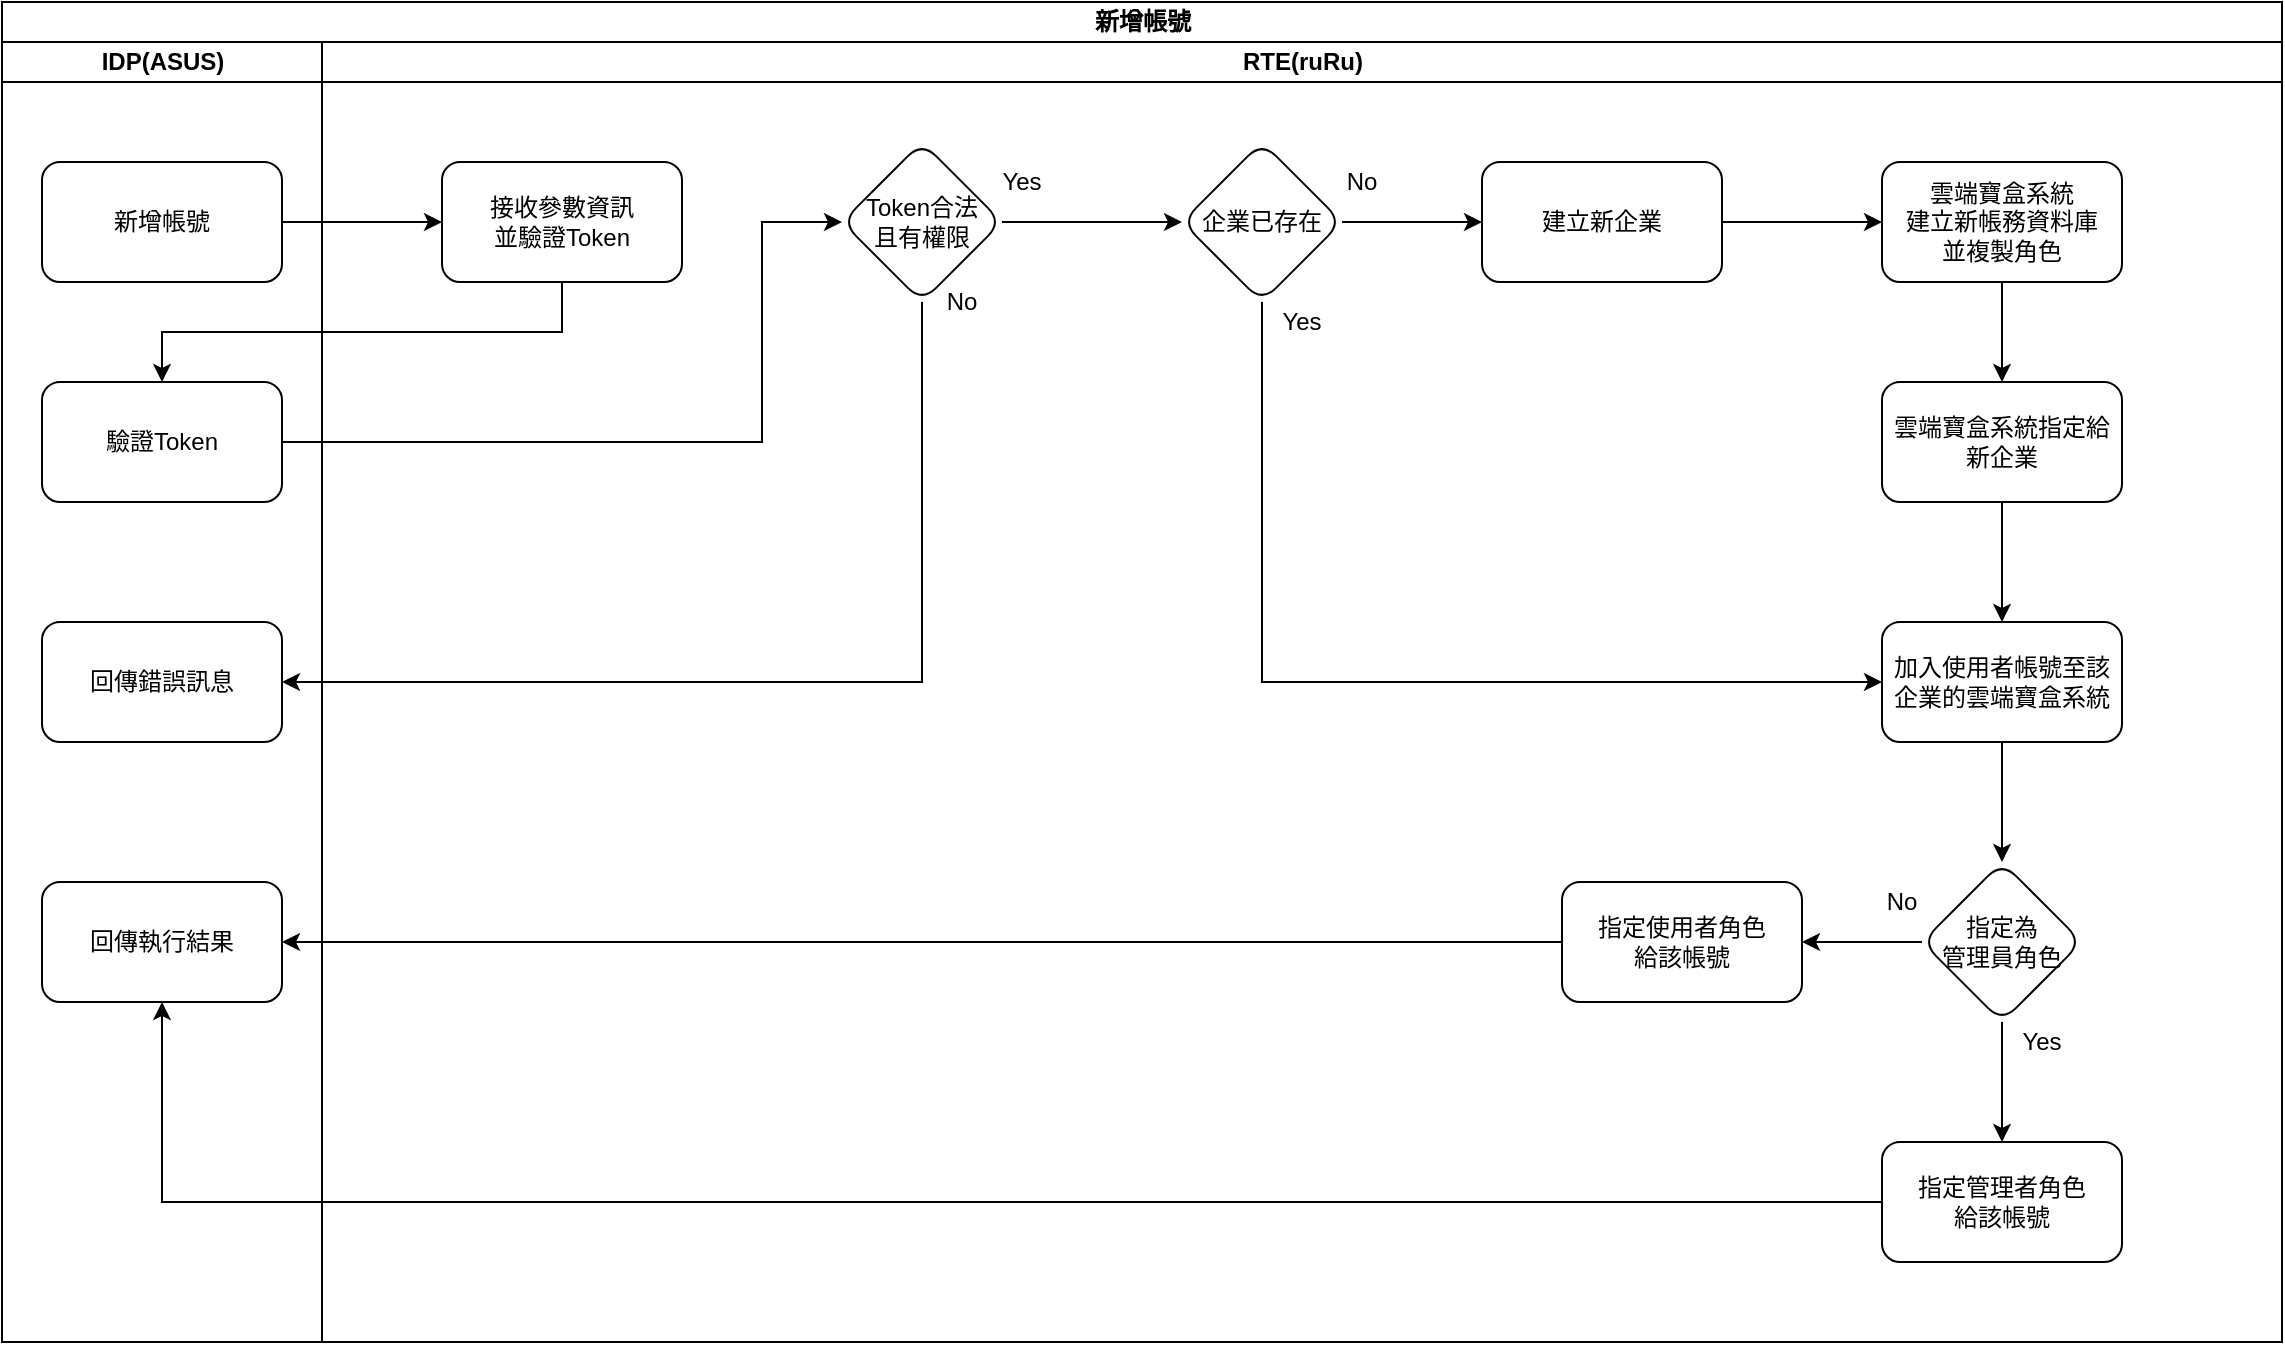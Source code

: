 <mxfile version="13.6.2" type="device" pages="8"><diagram id="WpaFj1My4_szvWWivCRx" name="新增帳號"><mxGraphModel dx="1422" dy="822" grid="1" gridSize="10" guides="1" tooltips="1" connect="1" arrows="1" fold="1" page="1" pageScale="1" pageWidth="827" pageHeight="1169" math="0" shadow="0"><root><mxCell id="0"/><mxCell id="1" parent="0"/><mxCell id="MQUkPMHGevGVeuaKHh7P-2" value="新增帳號" style="swimlane;html=1;childLayout=stackLayout;resizeParent=1;resizeParentMax=0;startSize=20;" parent="1" vertex="1"><mxGeometry x="120" y="70" width="1140" height="670" as="geometry"/></mxCell><mxCell id="MQUkPMHGevGVeuaKHh7P-3" value="IDP(ASUS)" style="swimlane;html=1;startSize=20;" parent="MQUkPMHGevGVeuaKHh7P-2" vertex="1"><mxGeometry y="20" width="160" height="650" as="geometry"/></mxCell><mxCell id="MQUkPMHGevGVeuaKHh7P-6" value="新增帳號" style="rounded=1;whiteSpace=wrap;html=1;" parent="MQUkPMHGevGVeuaKHh7P-3" vertex="1"><mxGeometry x="20" y="60" width="120" height="60" as="geometry"/></mxCell><mxCell id="MQUkPMHGevGVeuaKHh7P-47" value="回傳執行結果" style="rounded=1;whiteSpace=wrap;html=1;" parent="MQUkPMHGevGVeuaKHh7P-3" vertex="1"><mxGeometry x="20" y="420" width="120" height="60" as="geometry"/></mxCell><mxCell id="lcHVsv7PBhExWQzOnwsc-15" value="回傳錯誤訊息" style="whiteSpace=wrap;html=1;rounded=1;" parent="MQUkPMHGevGVeuaKHh7P-3" vertex="1"><mxGeometry x="20" y="290" width="120" height="60" as="geometry"/></mxCell><mxCell id="eP2tkzgiUY0PN2CZXKhc-1" value="驗證Token" style="whiteSpace=wrap;html=1;rounded=1;" parent="MQUkPMHGevGVeuaKHh7P-3" vertex="1"><mxGeometry x="20" y="170" width="120" height="60" as="geometry"/></mxCell><mxCell id="MQUkPMHGevGVeuaKHh7P-48" style="edgeStyle=orthogonalEdgeStyle;rounded=0;orthogonalLoop=1;jettySize=auto;html=1;" parent="MQUkPMHGevGVeuaKHh7P-2" source="MQUkPMHGevGVeuaKHh7P-44" target="MQUkPMHGevGVeuaKHh7P-47" edge="1"><mxGeometry relative="1" as="geometry"/></mxCell><mxCell id="MQUkPMHGevGVeuaKHh7P-4" value="RTE(ruRu)" style="swimlane;html=1;startSize=20;" parent="MQUkPMHGevGVeuaKHh7P-2" vertex="1"><mxGeometry x="160" y="20" width="980" height="650" as="geometry"/></mxCell><mxCell id="MQUkPMHGevGVeuaKHh7P-10" value="接收參數資訊&lt;br&gt;並驗證Token" style="whiteSpace=wrap;html=1;rounded=1;" parent="MQUkPMHGevGVeuaKHh7P-4" vertex="1"><mxGeometry x="60" y="60" width="120" height="60" as="geometry"/></mxCell><mxCell id="MQUkPMHGevGVeuaKHh7P-36" style="edgeStyle=orthogonalEdgeStyle;rounded=0;orthogonalLoop=1;jettySize=auto;html=1;entryX=0;entryY=0.5;entryDx=0;entryDy=0;exitX=0.5;exitY=1;exitDx=0;exitDy=0;" parent="MQUkPMHGevGVeuaKHh7P-4" source="MQUkPMHGevGVeuaKHh7P-12" target="MQUkPMHGevGVeuaKHh7P-34" edge="1"><mxGeometry relative="1" as="geometry"/></mxCell><mxCell id="lcHVsv7PBhExWQzOnwsc-11" value="Token合法&lt;br&gt;且有權限" style="rhombus;whiteSpace=wrap;html=1;rounded=1;" parent="MQUkPMHGevGVeuaKHh7P-4" vertex="1"><mxGeometry x="260" y="50" width="80" height="80" as="geometry"/></mxCell><mxCell id="lcHVsv7PBhExWQzOnwsc-17" value="No" style="text;html=1;strokeColor=none;fillColor=none;align=center;verticalAlign=middle;whiteSpace=wrap;rounded=0;" parent="MQUkPMHGevGVeuaKHh7P-4" vertex="1"><mxGeometry x="300" y="120" width="40" height="20" as="geometry"/></mxCell><mxCell id="lcHVsv7PBhExWQzOnwsc-14" value="Yes" style="text;html=1;strokeColor=none;fillColor=none;align=center;verticalAlign=middle;whiteSpace=wrap;rounded=0;" parent="MQUkPMHGevGVeuaKHh7P-4" vertex="1"><mxGeometry x="330" y="60" width="40" height="20" as="geometry"/></mxCell><mxCell id="MQUkPMHGevGVeuaKHh7P-12" value="企業已存在" style="rhombus;whiteSpace=wrap;html=1;rounded=1;" parent="MQUkPMHGevGVeuaKHh7P-4" vertex="1"><mxGeometry x="430" y="50" width="80" height="80" as="geometry"/></mxCell><mxCell id="MQUkPMHGevGVeuaKHh7P-15" value="" style="edgeStyle=orthogonalEdgeStyle;rounded=0;orthogonalLoop=1;jettySize=auto;html=1;" parent="MQUkPMHGevGVeuaKHh7P-4" source="MQUkPMHGevGVeuaKHh7P-12" target="MQUkPMHGevGVeuaKHh7P-14" edge="1"><mxGeometry relative="1" as="geometry"/></mxCell><mxCell id="MQUkPMHGevGVeuaKHh7P-46" value="Yes" style="text;html=1;strokeColor=none;fillColor=none;align=center;verticalAlign=middle;whiteSpace=wrap;rounded=0;" parent="MQUkPMHGevGVeuaKHh7P-4" vertex="1"><mxGeometry x="470" y="130" width="40" height="20" as="geometry"/></mxCell><mxCell id="MQUkPMHGevGVeuaKHh7P-40" value="No" style="text;html=1;strokeColor=none;fillColor=none;align=center;verticalAlign=middle;whiteSpace=wrap;rounded=0;" parent="MQUkPMHGevGVeuaKHh7P-4" vertex="1"><mxGeometry x="500" y="60" width="40" height="20" as="geometry"/></mxCell><mxCell id="MQUkPMHGevGVeuaKHh7P-17" value="" style="edgeStyle=orthogonalEdgeStyle;rounded=0;orthogonalLoop=1;jettySize=auto;html=1;" parent="MQUkPMHGevGVeuaKHh7P-4" source="MQUkPMHGevGVeuaKHh7P-14" target="MQUkPMHGevGVeuaKHh7P-18" edge="1"><mxGeometry relative="1" as="geometry"><mxPoint x="780" y="90" as="targetPoint"/></mxGeometry></mxCell><mxCell id="MQUkPMHGevGVeuaKHh7P-29" value="" style="edgeStyle=orthogonalEdgeStyle;rounded=0;orthogonalLoop=1;jettySize=auto;html=1;" parent="MQUkPMHGevGVeuaKHh7P-4" source="MQUkPMHGevGVeuaKHh7P-18" target="MQUkPMHGevGVeuaKHh7P-28" edge="1"><mxGeometry relative="1" as="geometry"/></mxCell><mxCell id="MQUkPMHGevGVeuaKHh7P-35" value="" style="edgeStyle=orthogonalEdgeStyle;rounded=0;orthogonalLoop=1;jettySize=auto;html=1;" parent="MQUkPMHGevGVeuaKHh7P-4" source="MQUkPMHGevGVeuaKHh7P-28" target="MQUkPMHGevGVeuaKHh7P-34" edge="1"><mxGeometry relative="1" as="geometry"/></mxCell><mxCell id="MQUkPMHGevGVeuaKHh7P-37" style="edgeStyle=orthogonalEdgeStyle;rounded=0;orthogonalLoop=1;jettySize=auto;html=1;" parent="MQUkPMHGevGVeuaKHh7P-4" source="MQUkPMHGevGVeuaKHh7P-34" target="MQUkPMHGevGVeuaKHh7P-20" edge="1"><mxGeometry relative="1" as="geometry"/></mxCell><mxCell id="MQUkPMHGevGVeuaKHh7P-45" value="" style="edgeStyle=orthogonalEdgeStyle;rounded=0;orthogonalLoop=1;jettySize=auto;html=1;" parent="MQUkPMHGevGVeuaKHh7P-4" source="MQUkPMHGevGVeuaKHh7P-20" target="MQUkPMHGevGVeuaKHh7P-44" edge="1"><mxGeometry relative="1" as="geometry"/></mxCell><mxCell id="MQUkPMHGevGVeuaKHh7P-39" value="" style="edgeStyle=orthogonalEdgeStyle;rounded=0;orthogonalLoop=1;jettySize=auto;html=1;" parent="MQUkPMHGevGVeuaKHh7P-4" source="MQUkPMHGevGVeuaKHh7P-20" target="MQUkPMHGevGVeuaKHh7P-38" edge="1"><mxGeometry relative="1" as="geometry"/></mxCell><mxCell id="MQUkPMHGevGVeuaKHh7P-41" value="Yes" style="text;html=1;strokeColor=none;fillColor=none;align=center;verticalAlign=middle;whiteSpace=wrap;rounded=0;" parent="MQUkPMHGevGVeuaKHh7P-4" vertex="1"><mxGeometry x="840" y="490" width="40" height="20" as="geometry"/></mxCell><mxCell id="MQUkPMHGevGVeuaKHh7P-44" value="&lt;span&gt;指定管理者角色&lt;/span&gt;&lt;br&gt;&lt;span&gt;給該帳號&lt;/span&gt;" style="whiteSpace=wrap;html=1;rounded=1;" parent="MQUkPMHGevGVeuaKHh7P-4" vertex="1"><mxGeometry x="780" y="550" width="120" height="60" as="geometry"/></mxCell><mxCell id="MQUkPMHGevGVeuaKHh7P-34" value="加入使用者帳號至該企業的雲端寶盒系統" style="whiteSpace=wrap;html=1;rounded=1;" parent="MQUkPMHGevGVeuaKHh7P-4" vertex="1"><mxGeometry x="780" y="290" width="120" height="60" as="geometry"/></mxCell><mxCell id="MQUkPMHGevGVeuaKHh7P-28" value="雲端寶盒系統指定給新企業" style="whiteSpace=wrap;html=1;rounded=1;" parent="MQUkPMHGevGVeuaKHh7P-4" vertex="1"><mxGeometry x="780" y="170" width="120" height="60" as="geometry"/></mxCell><mxCell id="MQUkPMHGevGVeuaKHh7P-18" value="雲端寶盒系統&lt;br&gt;建立新帳務資料庫&lt;br&gt;並複製角色" style="whiteSpace=wrap;html=1;rounded=1;" parent="MQUkPMHGevGVeuaKHh7P-4" vertex="1"><mxGeometry x="780" y="60" width="120" height="60" as="geometry"/></mxCell><mxCell id="MQUkPMHGevGVeuaKHh7P-20" value="指定為&lt;br&gt;管理員角色" style="rhombus;whiteSpace=wrap;html=1;rounded=1;" parent="MQUkPMHGevGVeuaKHh7P-4" vertex="1"><mxGeometry x="800" y="410" width="80" height="80" as="geometry"/></mxCell><mxCell id="MQUkPMHGevGVeuaKHh7P-43" value="No" style="text;html=1;strokeColor=none;fillColor=none;align=center;verticalAlign=middle;whiteSpace=wrap;rounded=0;" parent="MQUkPMHGevGVeuaKHh7P-4" vertex="1"><mxGeometry x="770" y="420" width="40" height="20" as="geometry"/></mxCell><mxCell id="MQUkPMHGevGVeuaKHh7P-38" value="指定使用者角色&lt;br&gt;給該帳號" style="whiteSpace=wrap;html=1;rounded=1;" parent="MQUkPMHGevGVeuaKHh7P-4" vertex="1"><mxGeometry x="620" y="420" width="120" height="60" as="geometry"/></mxCell><mxCell id="MQUkPMHGevGVeuaKHh7P-14" value="建立新企業" style="whiteSpace=wrap;html=1;rounded=1;" parent="MQUkPMHGevGVeuaKHh7P-4" vertex="1"><mxGeometry x="580" y="60" width="120" height="60" as="geometry"/></mxCell><mxCell id="lcHVsv7PBhExWQzOnwsc-13" style="edgeStyle=orthogonalEdgeStyle;rounded=0;orthogonalLoop=1;jettySize=auto;html=1;" parent="MQUkPMHGevGVeuaKHh7P-4" source="lcHVsv7PBhExWQzOnwsc-11" target="MQUkPMHGevGVeuaKHh7P-12" edge="1"><mxGeometry relative="1" as="geometry"/></mxCell><mxCell id="MQUkPMHGevGVeuaKHh7P-49" style="edgeStyle=orthogonalEdgeStyle;rounded=0;orthogonalLoop=1;jettySize=auto;html=1;" parent="MQUkPMHGevGVeuaKHh7P-2" source="MQUkPMHGevGVeuaKHh7P-38" target="MQUkPMHGevGVeuaKHh7P-47" edge="1"><mxGeometry relative="1" as="geometry"/></mxCell><mxCell id="lcHVsv7PBhExWQzOnwsc-4" style="edgeStyle=orthogonalEdgeStyle;rounded=0;orthogonalLoop=1;jettySize=auto;html=1;" parent="MQUkPMHGevGVeuaKHh7P-2" source="MQUkPMHGevGVeuaKHh7P-6" target="MQUkPMHGevGVeuaKHh7P-10" edge="1"><mxGeometry relative="1" as="geometry"/></mxCell><mxCell id="lcHVsv7PBhExWQzOnwsc-16" value="" style="edgeStyle=orthogonalEdgeStyle;rounded=0;orthogonalLoop=1;jettySize=auto;html=1;exitX=0.5;exitY=1;exitDx=0;exitDy=0;entryX=1;entryY=0.5;entryDx=0;entryDy=0;" parent="MQUkPMHGevGVeuaKHh7P-2" source="lcHVsv7PBhExWQzOnwsc-11" target="lcHVsv7PBhExWQzOnwsc-15" edge="1"><mxGeometry relative="1" as="geometry"/></mxCell><mxCell id="eP2tkzgiUY0PN2CZXKhc-2" style="edgeStyle=orthogonalEdgeStyle;rounded=0;orthogonalLoop=1;jettySize=auto;html=1;entryX=0.5;entryY=0;entryDx=0;entryDy=0;exitX=0.5;exitY=1;exitDx=0;exitDy=0;" parent="MQUkPMHGevGVeuaKHh7P-2" source="MQUkPMHGevGVeuaKHh7P-10" target="eP2tkzgiUY0PN2CZXKhc-1" edge="1"><mxGeometry relative="1" as="geometry"/></mxCell><mxCell id="eP2tkzgiUY0PN2CZXKhc-4" style="edgeStyle=orthogonalEdgeStyle;rounded=0;orthogonalLoop=1;jettySize=auto;html=1;entryX=0;entryY=0.5;entryDx=0;entryDy=0;" parent="MQUkPMHGevGVeuaKHh7P-2" source="eP2tkzgiUY0PN2CZXKhc-1" target="lcHVsv7PBhExWQzOnwsc-11" edge="1"><mxGeometry relative="1" as="geometry"><Array as="points"><mxPoint x="380" y="220"/><mxPoint x="380" y="110"/></Array></mxGeometry></mxCell></root></mxGraphModel></diagram><diagram id="95tFlCm8Tl1_Ao-qJaUw" name="修改帳號"><mxGraphModel dx="1422" dy="822" grid="1" gridSize="10" guides="1" tooltips="1" connect="1" arrows="1" fold="1" page="1" pageScale="1" pageWidth="827" pageHeight="1169" math="0" shadow="0"><root><mxCell id="fkeOo5Rdkn3dx1Dl-KG6-0"/><mxCell id="fkeOo5Rdkn3dx1Dl-KG6-1" parent="fkeOo5Rdkn3dx1Dl-KG6-0"/><mxCell id="ILkxgyTuHpxcgAteapw--0" value="修改帳號" style="swimlane;html=1;childLayout=stackLayout;resizeParent=1;resizeParentMax=0;startSize=20;" parent="fkeOo5Rdkn3dx1Dl-KG6-1" vertex="1"><mxGeometry x="120" y="70" width="1000" height="510" as="geometry"/></mxCell><mxCell id="ILkxgyTuHpxcgAteapw--1" value="IDP(ASUS)" style="swimlane;html=1;startSize=20;" parent="ILkxgyTuHpxcgAteapw--0" vertex="1"><mxGeometry y="20" width="160" height="490" as="geometry"/></mxCell><mxCell id="QXWdF27aHerXwq1wbcTB-0" value="&lt;span&gt;驗證Token&lt;/span&gt;" style="whiteSpace=wrap;html=1;rounded=1;" parent="ILkxgyTuHpxcgAteapw--1" vertex="1"><mxGeometry x="20" y="160" width="120" height="60" as="geometry"/></mxCell><mxCell id="ILkxgyTuHpxcgAteapw--2" value="修改帳號" style="rounded=1;whiteSpace=wrap;html=1;" parent="ILkxgyTuHpxcgAteapw--1" vertex="1"><mxGeometry x="20" y="60" width="120" height="60" as="geometry"/></mxCell><mxCell id="ILkxgyTuHpxcgAteapw--3" value="回傳執行結果" style="rounded=1;whiteSpace=wrap;html=1;" parent="ILkxgyTuHpxcgAteapw--1" vertex="1"><mxGeometry x="20" y="385" width="120" height="60" as="geometry"/></mxCell><mxCell id="wsu1FhMHdpy20HM9bLqG-0" value="回傳錯誤" style="rounded=1;whiteSpace=wrap;html=1;" parent="ILkxgyTuHpxcgAteapw--1" vertex="1"><mxGeometry x="20" y="260" width="120" height="60" as="geometry"/></mxCell><mxCell id="ILkxgyTuHpxcgAteapw--4" value="" style="edgeStyle=orthogonalEdgeStyle;rounded=0;orthogonalLoop=1;jettySize=auto;html=1;" parent="ILkxgyTuHpxcgAteapw--0" source="ILkxgyTuHpxcgAteapw--2" target="ILkxgyTuHpxcgAteapw--7" edge="1"><mxGeometry relative="1" as="geometry"/></mxCell><mxCell id="wsu1FhMHdpy20HM9bLqG-1" style="edgeStyle=orthogonalEdgeStyle;rounded=0;orthogonalLoop=1;jettySize=auto;html=1;entryX=1;entryY=0.5;entryDx=0;entryDy=0;exitX=0.5;exitY=1;exitDx=0;exitDy=0;" parent="ILkxgyTuHpxcgAteapw--0" source="ILkxgyTuHpxcgAteapw--10" target="wsu1FhMHdpy20HM9bLqG-0" edge="1"><mxGeometry relative="1" as="geometry"/></mxCell><mxCell id="ILkxgyTuHpxcgAteapw--6" value="RTE(ruRu)" style="swimlane;html=1;startSize=20;" parent="ILkxgyTuHpxcgAteapw--0" vertex="1"><mxGeometry x="160" y="20" width="840" height="490" as="geometry"/></mxCell><mxCell id="ILkxgyTuHpxcgAteapw--7" value="接收參數資訊&lt;br&gt;並驗證Token" style="whiteSpace=wrap;html=1;rounded=1;" parent="ILkxgyTuHpxcgAteapw--6" vertex="1"><mxGeometry x="60" y="60" width="120" height="60" as="geometry"/></mxCell><mxCell id="FZgeRq0xVh1qwoOjYPlP-0" style="edgeStyle=orthogonalEdgeStyle;rounded=0;orthogonalLoop=1;jettySize=auto;html=1;" parent="ILkxgyTuHpxcgAteapw--6" source="CamF_Om1yyFYNqjPS2aR-0" target="ILkxgyTuHpxcgAteapw--10" edge="1"><mxGeometry relative="1" as="geometry"/></mxCell><mxCell id="CamF_Om1yyFYNqjPS2aR-0" value="&lt;span&gt;Token合法&lt;/span&gt;&lt;br&gt;&lt;span&gt;且有權限&lt;/span&gt;" style="rhombus;whiteSpace=wrap;html=1;rounded=1;" parent="ILkxgyTuHpxcgAteapw--6" vertex="1"><mxGeometry x="250" y="50" width="80" height="80" as="geometry"/></mxCell><mxCell id="AxyxZkwvqlYHCjQphwGK-1" value="No" style="text;html=1;strokeColor=none;fillColor=none;align=center;verticalAlign=middle;whiteSpace=wrap;rounded=0;" parent="ILkxgyTuHpxcgAteapw--6" vertex="1"><mxGeometry x="290" y="130" width="40" height="20" as="geometry"/></mxCell><mxCell id="AxyxZkwvqlYHCjQphwGK-0" value="Yes" style="text;html=1;strokeColor=none;fillColor=none;align=center;verticalAlign=middle;whiteSpace=wrap;rounded=0;" parent="ILkxgyTuHpxcgAteapw--6" vertex="1"><mxGeometry x="310" y="60" width="40" height="20" as="geometry"/></mxCell><mxCell id="ILkxgyTuHpxcgAteapw--19" value="修改以下資訊&lt;br&gt;使用者名稱&lt;br&gt;使用者電子郵件&lt;br&gt;使用者角色" style="whiteSpace=wrap;html=1;rounded=1;" parent="ILkxgyTuHpxcgAteapw--6" vertex="1"><mxGeometry x="690" y="60" width="120" height="60" as="geometry"/></mxCell><mxCell id="2g-NPJvQGC5OMBzp7dqg-3" value="Yes" style="text;html=1;strokeColor=none;fillColor=none;align=center;verticalAlign=middle;whiteSpace=wrap;rounded=0;" parent="ILkxgyTuHpxcgAteapw--6" vertex="1"><mxGeometry x="620" y="60" width="40" height="20" as="geometry"/></mxCell><mxCell id="2g-NPJvQGC5OMBzp7dqg-6" value="No" style="text;html=1;strokeColor=none;fillColor=none;align=center;verticalAlign=middle;whiteSpace=wrap;rounded=0;" parent="ILkxgyTuHpxcgAteapw--6" vertex="1"><mxGeometry x="590" y="130" width="40" height="20" as="geometry"/></mxCell><mxCell id="ILkxgyTuHpxcgAteapw--12" value="Yes" style="text;html=1;strokeColor=none;fillColor=none;align=center;verticalAlign=middle;whiteSpace=wrap;rounded=0;" parent="ILkxgyTuHpxcgAteapw--6" vertex="1"><mxGeometry x="460" y="60" width="40" height="20" as="geometry"/></mxCell><mxCell id="ILkxgyTuHpxcgAteapw--13" value="No" style="text;html=1;strokeColor=none;fillColor=none;align=center;verticalAlign=middle;whiteSpace=wrap;rounded=0;" parent="ILkxgyTuHpxcgAteapw--6" vertex="1"><mxGeometry x="430" y="130" width="40" height="20" as="geometry"/></mxCell><mxCell id="ILkxgyTuHpxcgAteapw--10" value="企業已存在" style="rhombus;whiteSpace=wrap;html=1;rounded=1;" parent="ILkxgyTuHpxcgAteapw--6" vertex="1"><mxGeometry x="390" y="50" width="80" height="80" as="geometry"/></mxCell><mxCell id="2g-NPJvQGC5OMBzp7dqg-7" style="edgeStyle=orthogonalEdgeStyle;rounded=0;orthogonalLoop=1;jettySize=auto;html=1;entryX=1;entryY=0.5;entryDx=0;entryDy=0;exitX=0.5;exitY=1;exitDx=0;exitDy=0;" parent="ILkxgyTuHpxcgAteapw--0" source="ILkxgyTuHpxcgAteapw--19" target="ILkxgyTuHpxcgAteapw--3" edge="1"><mxGeometry relative="1" as="geometry"/></mxCell><mxCell id="FZgeRq0xVh1qwoOjYPlP-1" style="edgeStyle=orthogonalEdgeStyle;rounded=0;orthogonalLoop=1;jettySize=auto;html=1;entryX=1;entryY=0.5;entryDx=0;entryDy=0;exitX=0.5;exitY=1;exitDx=0;exitDy=0;" parent="ILkxgyTuHpxcgAteapw--0" source="CamF_Om1yyFYNqjPS2aR-0" target="wsu1FhMHdpy20HM9bLqG-0" edge="1"><mxGeometry relative="1" as="geometry"/></mxCell><mxCell id="QXWdF27aHerXwq1wbcTB-1" value="" style="edgeStyle=orthogonalEdgeStyle;rounded=0;orthogonalLoop=1;jettySize=auto;html=1;exitX=0.5;exitY=1;exitDx=0;exitDy=0;" parent="ILkxgyTuHpxcgAteapw--0" source="ILkxgyTuHpxcgAteapw--7" target="QXWdF27aHerXwq1wbcTB-0" edge="1"><mxGeometry relative="1" as="geometry"/></mxCell><mxCell id="fwx3Cwac1QVo2qM_Lj2--0" style="edgeStyle=orthogonalEdgeStyle;rounded=0;orthogonalLoop=1;jettySize=auto;html=1;entryX=0;entryY=0.5;entryDx=0;entryDy=0;" parent="ILkxgyTuHpxcgAteapw--0" source="QXWdF27aHerXwq1wbcTB-0" target="CamF_Om1yyFYNqjPS2aR-0" edge="1"><mxGeometry relative="1" as="geometry"><Array as="points"><mxPoint x="370" y="210"/><mxPoint x="370" y="110"/></Array></mxGeometry></mxCell><mxCell id="2g-NPJvQGC5OMBzp7dqg-5" style="edgeStyle=orthogonalEdgeStyle;rounded=0;orthogonalLoop=1;jettySize=auto;html=1;entryX=1;entryY=0.5;entryDx=0;entryDy=0;exitX=0.5;exitY=1;exitDx=0;exitDy=0;" parent="fkeOo5Rdkn3dx1Dl-KG6-1" source="2g-NPJvQGC5OMBzp7dqg-0" target="wsu1FhMHdpy20HM9bLqG-0" edge="1"><mxGeometry relative="1" as="geometry"/></mxCell><mxCell id="2g-NPJvQGC5OMBzp7dqg-0" value="帳號已存在" style="rhombus;whiteSpace=wrap;html=1;rounded=1;" parent="fkeOo5Rdkn3dx1Dl-KG6-1" vertex="1"><mxGeometry x="830" y="140" width="80" height="80" as="geometry"/></mxCell><mxCell id="2g-NPJvQGC5OMBzp7dqg-1" value="" style="edgeStyle=orthogonalEdgeStyle;rounded=0;orthogonalLoop=1;jettySize=auto;html=1;" parent="fkeOo5Rdkn3dx1Dl-KG6-1" source="ILkxgyTuHpxcgAteapw--10" target="2g-NPJvQGC5OMBzp7dqg-0" edge="1"><mxGeometry relative="1" as="geometry"/></mxCell><mxCell id="ILkxgyTuHpxcgAteapw--15" value="" style="edgeStyle=orthogonalEdgeStyle;rounded=0;orthogonalLoop=1;jettySize=auto;html=1;" parent="fkeOo5Rdkn3dx1Dl-KG6-1" source="2g-NPJvQGC5OMBzp7dqg-0" target="ILkxgyTuHpxcgAteapw--19" edge="1"><mxGeometry relative="1" as="geometry"><mxPoint x="1020" y="180" as="targetPoint"/><mxPoint x="940" y="180" as="sourcePoint"/></mxGeometry></mxCell></root></mxGraphModel></diagram><diagram id="dux3297vt0-2uUEFbwFZ" name="刪除帳號"><mxGraphModel dx="1422" dy="822" grid="1" gridSize="10" guides="1" tooltips="1" connect="1" arrows="1" fold="1" page="1" pageScale="1" pageWidth="827" pageHeight="1169" math="0" shadow="0"><root><mxCell id="3quBQisQdjuGwPvN0CmI-0"/><mxCell id="3quBQisQdjuGwPvN0CmI-1" parent="3quBQisQdjuGwPvN0CmI-0"/><mxCell id="QNFh9I9fe9SUB2cDGUiJ-0" value="刪除帳號" style="swimlane;html=1;childLayout=stackLayout;resizeParent=1;resizeParentMax=0;startSize=20;" parent="3quBQisQdjuGwPvN0CmI-1" vertex="1"><mxGeometry x="120" y="70" width="1130" height="530" as="geometry"/></mxCell><mxCell id="NqDTGXfkQ098Ev_kvizz-9" style="edgeStyle=orthogonalEdgeStyle;rounded=0;orthogonalLoop=1;jettySize=auto;html=1;" parent="QNFh9I9fe9SUB2cDGUiJ-0" source="NqDTGXfkQ098Ev_kvizz-2" target="QNFh9I9fe9SUB2cDGUiJ-3" edge="1"><mxGeometry relative="1" as="geometry"/></mxCell><mxCell id="NqDTGXfkQ098Ev_kvizz-10" style="edgeStyle=orthogonalEdgeStyle;rounded=0;orthogonalLoop=1;jettySize=auto;html=1;entryX=1;entryY=0.5;entryDx=0;entryDy=0;exitX=0.5;exitY=1;exitDx=0;exitDy=0;" parent="QNFh9I9fe9SUB2cDGUiJ-0" source="QNFh9I9fe9SUB2cDGUiJ-21" target="QNFh9I9fe9SUB2cDGUiJ-3" edge="1"><mxGeometry relative="1" as="geometry"/></mxCell><mxCell id="QNFh9I9fe9SUB2cDGUiJ-1" value="IDP(ASUS)" style="swimlane;html=1;startSize=20;" parent="QNFh9I9fe9SUB2cDGUiJ-0" vertex="1"><mxGeometry y="20" width="160" height="510" as="geometry"/></mxCell><mxCell id="QNFh9I9fe9SUB2cDGUiJ-4" value="回傳錯誤" style="rounded=1;whiteSpace=wrap;html=1;" parent="QNFh9I9fe9SUB2cDGUiJ-1" vertex="1"><mxGeometry x="20" y="275" width="120" height="60" as="geometry"/></mxCell><mxCell id="QNFh9I9fe9SUB2cDGUiJ-3" value="回傳執行結果" style="rounded=1;whiteSpace=wrap;html=1;" parent="QNFh9I9fe9SUB2cDGUiJ-1" vertex="1"><mxGeometry x="20" y="400" width="120" height="60" as="geometry"/></mxCell><mxCell id="QNFh9I9fe9SUB2cDGUiJ-2" value="刪除帳號" style="rounded=1;whiteSpace=wrap;html=1;" parent="QNFh9I9fe9SUB2cDGUiJ-1" vertex="1"><mxGeometry x="20" y="60" width="120" height="60" as="geometry"/></mxCell><mxCell id="S74vMnQcV5XL6wSNHKNq-0" value="&lt;span&gt;驗證Token&lt;/span&gt;" style="whiteSpace=wrap;html=1;rounded=1;" parent="QNFh9I9fe9SUB2cDGUiJ-1" vertex="1"><mxGeometry x="20" y="170" width="120" height="60" as="geometry"/></mxCell><mxCell id="QNFh9I9fe9SUB2cDGUiJ-5" value="" style="edgeStyle=orthogonalEdgeStyle;rounded=0;orthogonalLoop=1;jettySize=auto;html=1;" parent="QNFh9I9fe9SUB2cDGUiJ-0" source="QNFh9I9fe9SUB2cDGUiJ-2" target="QNFh9I9fe9SUB2cDGUiJ-8" edge="1"><mxGeometry relative="1" as="geometry"/></mxCell><mxCell id="QNFh9I9fe9SUB2cDGUiJ-6" style="edgeStyle=orthogonalEdgeStyle;rounded=0;orthogonalLoop=1;jettySize=auto;html=1;entryX=1;entryY=0.5;entryDx=0;entryDy=0;exitX=0.5;exitY=1;exitDx=0;exitDy=0;" parent="QNFh9I9fe9SUB2cDGUiJ-0" source="QNFh9I9fe9SUB2cDGUiJ-10" target="QNFh9I9fe9SUB2cDGUiJ-4" edge="1"><mxGeometry relative="1" as="geometry"/></mxCell><mxCell id="QNFh9I9fe9SUB2cDGUiJ-7" value="RTE(ruRu)" style="swimlane;html=1;startSize=20;" parent="QNFh9I9fe9SUB2cDGUiJ-0" vertex="1"><mxGeometry x="160" y="20" width="970" height="510" as="geometry"/></mxCell><mxCell id="QNFh9I9fe9SUB2cDGUiJ-8" value="接收參數資訊&lt;br&gt;並驗證Token" style="whiteSpace=wrap;html=1;rounded=1;" parent="QNFh9I9fe9SUB2cDGUiJ-7" vertex="1"><mxGeometry x="60" y="60" width="120" height="60" as="geometry"/></mxCell><mxCell id="HKc_v1dASVza6BQulhwz-0" style="edgeStyle=orthogonalEdgeStyle;rounded=0;orthogonalLoop=1;jettySize=auto;html=1;" parent="QNFh9I9fe9SUB2cDGUiJ-7" source="V65FmXN1dAwx3a-HEvnT-2" target="QNFh9I9fe9SUB2cDGUiJ-10" edge="1"><mxGeometry relative="1" as="geometry"/></mxCell><mxCell id="V65FmXN1dAwx3a-HEvnT-2" value="&lt;span&gt;Token合法&lt;/span&gt;&lt;br&gt;&lt;span&gt;且有權限&lt;/span&gt;" style="rhombus;whiteSpace=wrap;html=1;rounded=1;" parent="QNFh9I9fe9SUB2cDGUiJ-7" vertex="1"><mxGeometry x="230" y="50" width="80" height="80" as="geometry"/></mxCell><mxCell id="TFdprA3dwTo0hdro7JaN-2" value="No" style="text;html=1;strokeColor=none;fillColor=none;align=center;verticalAlign=middle;whiteSpace=wrap;rounded=0;" parent="QNFh9I9fe9SUB2cDGUiJ-7" vertex="1"><mxGeometry x="270" y="130" width="40" height="20" as="geometry"/></mxCell><mxCell id="TFdprA3dwTo0hdro7JaN-1" value="Yes" style="text;html=1;strokeColor=none;fillColor=none;align=center;verticalAlign=middle;whiteSpace=wrap;rounded=0;" parent="QNFh9I9fe9SUB2cDGUiJ-7" vertex="1"><mxGeometry x="300" y="60" width="40" height="20" as="geometry"/></mxCell><mxCell id="QNFh9I9fe9SUB2cDGUiJ-10" value="企業已存在" style="rhombus;whiteSpace=wrap;html=1;rounded=1;" parent="QNFh9I9fe9SUB2cDGUiJ-7" vertex="1"><mxGeometry x="360" y="50" width="80" height="80" as="geometry"/></mxCell><mxCell id="QNFh9I9fe9SUB2cDGUiJ-11" value="No" style="text;html=1;strokeColor=none;fillColor=none;align=center;verticalAlign=middle;whiteSpace=wrap;rounded=0;" parent="QNFh9I9fe9SUB2cDGUiJ-7" vertex="1"><mxGeometry x="400" y="130" width="40" height="20" as="geometry"/></mxCell><mxCell id="QNFh9I9fe9SUB2cDGUiJ-12" value="Yes" style="text;html=1;strokeColor=none;fillColor=none;align=center;verticalAlign=middle;whiteSpace=wrap;rounded=0;" parent="QNFh9I9fe9SUB2cDGUiJ-7" vertex="1"><mxGeometry x="430" y="60" width="40" height="20" as="geometry"/></mxCell><mxCell id="NqDTGXfkQ098Ev_kvizz-8" style="edgeStyle=orthogonalEdgeStyle;rounded=0;orthogonalLoop=1;jettySize=auto;html=1;" parent="QNFh9I9fe9SUB2cDGUiJ-7" source="QNFh9I9fe9SUB2cDGUiJ-21" target="NqDTGXfkQ098Ev_kvizz-0" edge="1"><mxGeometry relative="1" as="geometry"/></mxCell><mxCell id="NqDTGXfkQ098Ev_kvizz-4" style="edgeStyle=orthogonalEdgeStyle;rounded=0;orthogonalLoop=1;jettySize=auto;html=1;" parent="QNFh9I9fe9SUB2cDGUiJ-7" source="NqDTGXfkQ098Ev_kvizz-0" target="NqDTGXfkQ098Ev_kvizz-2" edge="1"><mxGeometry relative="1" as="geometry"/></mxCell><mxCell id="NqDTGXfkQ098Ev_kvizz-6" value="" style="edgeStyle=orthogonalEdgeStyle;rounded=0;orthogonalLoop=1;jettySize=auto;html=1;" parent="QNFh9I9fe9SUB2cDGUiJ-7" source="QNFh9I9fe9SUB2cDGUiJ-18" target="NqDTGXfkQ098Ev_kvizz-5" edge="1"><mxGeometry relative="1" as="geometry"/></mxCell><mxCell id="QNFh9I9fe9SUB2cDGUiJ-19" value="" style="edgeStyle=orthogonalEdgeStyle;rounded=0;orthogonalLoop=1;jettySize=auto;html=1;" parent="QNFh9I9fe9SUB2cDGUiJ-7" source="QNFh9I9fe9SUB2cDGUiJ-10" target="QNFh9I9fe9SUB2cDGUiJ-18" edge="1"><mxGeometry relative="1" as="geometry"/></mxCell><mxCell id="NqDTGXfkQ098Ev_kvizz-7" style="edgeStyle=orthogonalEdgeStyle;rounded=0;orthogonalLoop=1;jettySize=auto;html=1;" parent="QNFh9I9fe9SUB2cDGUiJ-7" source="NqDTGXfkQ098Ev_kvizz-5" target="QNFh9I9fe9SUB2cDGUiJ-21" edge="1"><mxGeometry relative="1" as="geometry"/></mxCell><mxCell id="NqDTGXfkQ098Ev_kvizz-5" value="刪除帳號" style="whiteSpace=wrap;html=1;rounded=1;" parent="QNFh9I9fe9SUB2cDGUiJ-7" vertex="1"><mxGeometry x="660" y="60" width="120" height="60" as="geometry"/></mxCell><mxCell id="QNFh9I9fe9SUB2cDGUiJ-18" value="帳號已存在" style="rhombus;whiteSpace=wrap;html=1;rounded=1;" parent="QNFh9I9fe9SUB2cDGUiJ-7" vertex="1"><mxGeometry x="520" y="50" width="80" height="80" as="geometry"/></mxCell><mxCell id="NqDTGXfkQ098Ev_kvizz-11" value="Yes" style="text;html=1;strokeColor=none;fillColor=none;align=center;verticalAlign=middle;whiteSpace=wrap;rounded=0;" parent="QNFh9I9fe9SUB2cDGUiJ-7" vertex="1"><mxGeometry x="750" y="280" width="40" height="20" as="geometry"/></mxCell><mxCell id="NqDTGXfkQ098Ev_kvizz-12" value="No" style="text;html=1;strokeColor=none;fillColor=none;align=center;verticalAlign=middle;whiteSpace=wrap;rounded=0;" parent="QNFh9I9fe9SUB2cDGUiJ-7" vertex="1"><mxGeometry x="720" y="340" width="40" height="20" as="geometry"/></mxCell><mxCell id="QNFh9I9fe9SUB2cDGUiJ-21" value="企業下&lt;br&gt;最後一個&lt;br&gt;使用者" style="rhombus;whiteSpace=wrap;html=1;rounded=1;" parent="QNFh9I9fe9SUB2cDGUiJ-7" vertex="1"><mxGeometry x="680" y="270" width="80" height="80" as="geometry"/></mxCell><mxCell id="QNFh9I9fe9SUB2cDGUiJ-14" value="Yes" style="text;html=1;strokeColor=none;fillColor=none;align=center;verticalAlign=middle;whiteSpace=wrap;rounded=0;" parent="QNFh9I9fe9SUB2cDGUiJ-7" vertex="1"><mxGeometry x="590" y="60" width="40" height="20" as="geometry"/></mxCell><mxCell id="QNFh9I9fe9SUB2cDGUiJ-13" value="No" style="text;html=1;strokeColor=none;fillColor=none;align=center;verticalAlign=middle;whiteSpace=wrap;rounded=0;" parent="QNFh9I9fe9SUB2cDGUiJ-7" vertex="1"><mxGeometry x="560" y="130" width="40" height="20" as="geometry"/></mxCell><mxCell id="NqDTGXfkQ098Ev_kvizz-2" value="刪除該企業" style="whiteSpace=wrap;html=1;rounded=1;" parent="QNFh9I9fe9SUB2cDGUiJ-7" vertex="1"><mxGeometry x="820" y="400" width="120" height="60" as="geometry"/></mxCell><mxCell id="NqDTGXfkQ098Ev_kvizz-0" value="刪除該企業的雲端寶盒系統帳務資料庫" style="whiteSpace=wrap;html=1;rounded=1;" parent="QNFh9I9fe9SUB2cDGUiJ-7" vertex="1"><mxGeometry x="820" y="280" width="120" height="60" as="geometry"/></mxCell><mxCell id="S74vMnQcV5XL6wSNHKNq-1" value="" style="edgeStyle=orthogonalEdgeStyle;rounded=0;orthogonalLoop=1;jettySize=auto;html=1;exitX=0.5;exitY=1;exitDx=0;exitDy=0;" parent="QNFh9I9fe9SUB2cDGUiJ-0" source="QNFh9I9fe9SUB2cDGUiJ-8" target="S74vMnQcV5XL6wSNHKNq-0" edge="1"><mxGeometry relative="1" as="geometry"/></mxCell><mxCell id="QNFh9I9fe9SUB2cDGUiJ-17" style="edgeStyle=orthogonalEdgeStyle;rounded=0;orthogonalLoop=1;jettySize=auto;html=1;entryX=1;entryY=0.5;entryDx=0;entryDy=0;exitX=0.5;exitY=1;exitDx=0;exitDy=0;" parent="QNFh9I9fe9SUB2cDGUiJ-0" source="QNFh9I9fe9SUB2cDGUiJ-18" target="QNFh9I9fe9SUB2cDGUiJ-4" edge="1"><mxGeometry relative="1" as="geometry"/></mxCell><mxCell id="TFdprA3dwTo0hdro7JaN-0" style="edgeStyle=orthogonalEdgeStyle;rounded=0;orthogonalLoop=1;jettySize=auto;html=1;entryX=1;entryY=0.5;entryDx=0;entryDy=0;exitX=0.5;exitY=1;exitDx=0;exitDy=0;" parent="QNFh9I9fe9SUB2cDGUiJ-0" source="V65FmXN1dAwx3a-HEvnT-2" target="QNFh9I9fe9SUB2cDGUiJ-4" edge="1"><mxGeometry relative="1" as="geometry"/></mxCell><mxCell id="zs8SUCo3XN7Fzu_4_Z5E-0" style="edgeStyle=orthogonalEdgeStyle;rounded=0;orthogonalLoop=1;jettySize=auto;html=1;entryX=0;entryY=0.5;entryDx=0;entryDy=0;" parent="QNFh9I9fe9SUB2cDGUiJ-0" source="S74vMnQcV5XL6wSNHKNq-0" target="V65FmXN1dAwx3a-HEvnT-2" edge="1"><mxGeometry relative="1" as="geometry"><Array as="points"><mxPoint x="360" y="220"/><mxPoint x="360" y="110"/></Array></mxGeometry></mxCell></root></mxGraphModel></diagram><diagram id="NPb-UPjK_kPS9gATecdr" name="登入"><mxGraphModel dx="1422" dy="822" grid="1" gridSize="10" guides="1" tooltips="1" connect="1" arrows="1" fold="1" page="1" pageScale="1" pageWidth="827" pageHeight="1169" math="0" shadow="0"><root><mxCell id="nAmzKhjxuary7wGJ4TfM-0"/><mxCell id="nAmzKhjxuary7wGJ4TfM-1" parent="nAmzKhjxuary7wGJ4TfM-0"/><mxCell id="58CEpg_AZ0o81fuLrTlU-0" value="登入" style="swimlane;html=1;childLayout=stackLayout;resizeParent=1;resizeParentMax=0;startSize=20;" parent="nAmzKhjxuary7wGJ4TfM-1" vertex="1"><mxGeometry x="120" y="70" width="430" height="490" as="geometry"/></mxCell><mxCell id="58CEpg_AZ0o81fuLrTlU-1" value="IDP(ASUS)" style="swimlane;html=1;startSize=20;" parent="58CEpg_AZ0o81fuLrTlU-0" vertex="1"><mxGeometry y="20" width="200" height="470" as="geometry"/></mxCell><mxCell id="58CEpg_AZ0o81fuLrTlU-3" value="取得使用者資訊" style="rounded=1;whiteSpace=wrap;html=1;" parent="58CEpg_AZ0o81fuLrTlU-1" vertex="1"><mxGeometry x="40" y="380" width="120" height="60" as="geometry"/></mxCell><mxCell id="4EG8OuK5RGy_ivqFniqz-0" value="驗證Token" style="rounded=1;whiteSpace=wrap;html=1;" parent="58CEpg_AZ0o81fuLrTlU-1" vertex="1"><mxGeometry x="40" y="170" width="120" height="60" as="geometry"/></mxCell><mxCell id="58CEpg_AZ0o81fuLrTlU-2" value="畫面導向至&lt;br&gt;RTE服務首頁" style="rounded=1;whiteSpace=wrap;html=1;" parent="58CEpg_AZ0o81fuLrTlU-1" vertex="1"><mxGeometry x="40" y="60" width="120" height="60" as="geometry"/></mxCell><mxCell id="qFqBBeaUrWD9LDj53nXK-0" value="導向登入畫面" style="rounded=1;whiteSpace=wrap;html=1;" parent="58CEpg_AZ0o81fuLrTlU-1" vertex="1"><mxGeometry x="40" y="270" width="120" height="60" as="geometry"/></mxCell><mxCell id="58CEpg_AZ0o81fuLrTlU-7" value="RTE(ruRu)" style="swimlane;html=1;startSize=20;" parent="58CEpg_AZ0o81fuLrTlU-0" vertex="1"><mxGeometry x="200" y="20" width="230" height="470" as="geometry"/></mxCell><mxCell id="8Lb5aulwvBnVeQx-8Vkv-0" value="No" style="text;html=1;strokeColor=none;fillColor=none;align=center;verticalAlign=middle;whiteSpace=wrap;rounded=0;" parent="58CEpg_AZ0o81fuLrTlU-7" vertex="1"><mxGeometry x="50" y="270" width="40" height="20" as="geometry"/></mxCell><mxCell id="35NW2ul0MLNg9Bxc1xdj-0" value="Yes" style="text;html=1;strokeColor=none;fillColor=none;align=center;verticalAlign=middle;whiteSpace=wrap;rounded=0;" parent="58CEpg_AZ0o81fuLrTlU-7" vertex="1"><mxGeometry x="74" y="330" width="40" height="20" as="geometry"/></mxCell><mxCell id="35NW2ul0MLNg9Bxc1xdj-1" value="登入系統&lt;br&gt;並顯示系統首頁" style="rounded=1;whiteSpace=wrap;html=1;" parent="58CEpg_AZ0o81fuLrTlU-7" vertex="1"><mxGeometry x="70" y="380" width="120" height="60" as="geometry"/></mxCell><mxCell id="58CEpg_AZ0o81fuLrTlU-8" value="接收參數資訊&lt;br&gt;並驗證Token" style="whiteSpace=wrap;html=1;rounded=1;" parent="58CEpg_AZ0o81fuLrTlU-7" vertex="1"><mxGeometry x="70" y="60" width="120" height="60" as="geometry"/></mxCell><mxCell id="iZX_WLLHFgYuXZCoMaVG-2" value="Token合法&lt;br&gt;且有權限" style="rhombus;whiteSpace=wrap;html=1;rounded=1;" parent="58CEpg_AZ0o81fuLrTlU-7" vertex="1"><mxGeometry x="90" y="256" width="80" height="80" as="geometry"/></mxCell><mxCell id="58CEpg_AZ0o81fuLrTlU-5" value="" style="edgeStyle=orthogonalEdgeStyle;rounded=0;orthogonalLoop=1;jettySize=auto;html=1;" parent="58CEpg_AZ0o81fuLrTlU-0" source="58CEpg_AZ0o81fuLrTlU-2" target="58CEpg_AZ0o81fuLrTlU-8" edge="1"><mxGeometry relative="1" as="geometry"/></mxCell><mxCell id="HlOW3jNx5f1Quup0tT-G-0" style="edgeStyle=orthogonalEdgeStyle;rounded=0;orthogonalLoop=1;jettySize=auto;html=1;entryX=0.5;entryY=0;entryDx=0;entryDy=0;exitX=0.5;exitY=1;exitDx=0;exitDy=0;" parent="58CEpg_AZ0o81fuLrTlU-0" source="58CEpg_AZ0o81fuLrTlU-8" target="4EG8OuK5RGy_ivqFniqz-0" edge="1"><mxGeometry relative="1" as="geometry"/></mxCell><mxCell id="iZX_WLLHFgYuXZCoMaVG-3" value="" style="edgeStyle=orthogonalEdgeStyle;rounded=0;orthogonalLoop=1;jettySize=auto;html=1;" parent="58CEpg_AZ0o81fuLrTlU-0" source="4EG8OuK5RGy_ivqFniqz-0" target="iZX_WLLHFgYuXZCoMaVG-2" edge="1"><mxGeometry relative="1" as="geometry"/></mxCell><mxCell id="qFqBBeaUrWD9LDj53nXK-1" style="edgeStyle=orthogonalEdgeStyle;rounded=0;orthogonalLoop=1;jettySize=auto;html=1;entryX=1;entryY=0.5;entryDx=0;entryDy=0;exitX=0.088;exitY=0.55;exitDx=0;exitDy=0;exitPerimeter=0;" parent="58CEpg_AZ0o81fuLrTlU-0" source="iZX_WLLHFgYuXZCoMaVG-2" target="qFqBBeaUrWD9LDj53nXK-0" edge="1"><mxGeometry relative="1" as="geometry"/></mxCell><mxCell id="35NW2ul0MLNg9Bxc1xdj-2" style="edgeStyle=orthogonalEdgeStyle;rounded=0;orthogonalLoop=1;jettySize=auto;html=1;" parent="58CEpg_AZ0o81fuLrTlU-0" source="58CEpg_AZ0o81fuLrTlU-3" target="35NW2ul0MLNg9Bxc1xdj-1" edge="1"><mxGeometry relative="1" as="geometry"/></mxCell><mxCell id="35NW2ul0MLNg9Bxc1xdj-5" style="edgeStyle=orthogonalEdgeStyle;rounded=0;orthogonalLoop=1;jettySize=auto;html=1;entryX=0.5;entryY=0;entryDx=0;entryDy=0;exitX=0.5;exitY=1;exitDx=0;exitDy=0;" parent="58CEpg_AZ0o81fuLrTlU-0" source="iZX_WLLHFgYuXZCoMaVG-2" target="58CEpg_AZ0o81fuLrTlU-3" edge="1"><mxGeometry relative="1" as="geometry"/></mxCell></root></mxGraphModel></diagram><diagram id="y0B3B7CbATmv2YX4zeLM" name="登出"><mxGraphModel dx="1422" dy="822" grid="1" gridSize="10" guides="1" tooltips="1" connect="1" arrows="1" fold="1" page="1" pageScale="1" pageWidth="827" pageHeight="1169" math="0" shadow="0"><root><mxCell id="BcT01RNMxTKyvjh1W-QR-0"/><mxCell id="BcT01RNMxTKyvjh1W-QR-1" parent="BcT01RNMxTKyvjh1W-QR-0"/><mxCell id="P-dDguHi0IevBOOwlbWt-18" value="登出" style="swimlane;html=1;childLayout=stackLayout;resizeParent=1;resizeParentMax=0;startSize=20;" parent="BcT01RNMxTKyvjh1W-QR-1" vertex="1"><mxGeometry x="130" y="80" width="430" height="320" as="geometry"/></mxCell><mxCell id="P-dDguHi0IevBOOwlbWt-19" value="IDP(ASUS)" style="swimlane;html=1;startSize=20;" parent="P-dDguHi0IevBOOwlbWt-18" vertex="1"><mxGeometry y="20" width="200" height="300" as="geometry"/></mxCell><mxCell id="P-dDguHi0IevBOOwlbWt-38" value="呼叫登出功能" style="whiteSpace=wrap;html=1;rounded=1;" parent="P-dDguHi0IevBOOwlbWt-19" vertex="1"><mxGeometry x="40" y="60" width="120" height="60" as="geometry"/></mxCell><mxCell id="P-dDguHi0IevBOOwlbWt-24" value="RTE(ruRu)" style="swimlane;html=1;startSize=20;" parent="P-dDguHi0IevBOOwlbWt-18" vertex="1"><mxGeometry x="200" y="20" width="230" height="300" as="geometry"/></mxCell><mxCell id="P-dDguHi0IevBOOwlbWt-28" value="執行登出" style="whiteSpace=wrap;html=1;rounded=1;" parent="P-dDguHi0IevBOOwlbWt-24" vertex="1"><mxGeometry x="55" y="60" width="120" height="60" as="geometry"/></mxCell><mxCell id="P-dDguHi0IevBOOwlbWt-39" value="" style="edgeStyle=orthogonalEdgeStyle;rounded=0;orthogonalLoop=1;jettySize=auto;html=1;" parent="P-dDguHi0IevBOOwlbWt-18" source="P-dDguHi0IevBOOwlbWt-28" target="P-dDguHi0IevBOOwlbWt-38" edge="1"><mxGeometry relative="1" as="geometry"/></mxCell><mxCell id="hrcifefnZgOVQk7inScc-0" value="&lt;span&gt;轉至登入畫面&lt;/span&gt;" style="whiteSpace=wrap;html=1;rounded=1;" parent="BcT01RNMxTKyvjh1W-QR-1" vertex="1"><mxGeometry x="170" y="300" width="120" height="60" as="geometry"/></mxCell><mxCell id="hrcifefnZgOVQk7inScc-1" value="" style="edgeStyle=orthogonalEdgeStyle;rounded=0;orthogonalLoop=1;jettySize=auto;html=1;" parent="BcT01RNMxTKyvjh1W-QR-1" source="P-dDguHi0IevBOOwlbWt-38" target="hrcifefnZgOVQk7inScc-0" edge="1"><mxGeometry relative="1" as="geometry"/></mxCell></root></mxGraphModel></diagram><diagram id="BI8cx1r1SieNM1QnlFb0" name="系統狀態查詢"><mxGraphModel dx="1422" dy="822" grid="1" gridSize="10" guides="1" tooltips="1" connect="1" arrows="1" fold="1" page="1" pageScale="1" pageWidth="827" pageHeight="1169" math="0" shadow="0"><root><mxCell id="yQ18Z0rDSgekEAbO6BuM-0"/><mxCell id="yQ18Z0rDSgekEAbO6BuM-1" parent="yQ18Z0rDSgekEAbO6BuM-0"/><mxCell id="luArXIfbjOyxKdG9iW8a-0" value="系統狀態查詢" style="swimlane;html=1;childLayout=stackLayout;resizeParent=1;resizeParentMax=0;startSize=20;" parent="yQ18Z0rDSgekEAbO6BuM-1" vertex="1"><mxGeometry x="120" y="70" width="430" height="490" as="geometry"/></mxCell><mxCell id="luArXIfbjOyxKdG9iW8a-1" value="IDP(ASUS)" style="swimlane;html=1;startSize=20;" parent="luArXIfbjOyxKdG9iW8a-0" vertex="1"><mxGeometry y="20" width="200" height="470" as="geometry"/></mxCell><mxCell id="luArXIfbjOyxKdG9iW8a-2" value="回傳執行結果" style="rounded=1;whiteSpace=wrap;html=1;" parent="luArXIfbjOyxKdG9iW8a-1" vertex="1"><mxGeometry x="40" y="380" width="120" height="60" as="geometry"/></mxCell><mxCell id="luArXIfbjOyxKdG9iW8a-3" value="驗證Token" style="rounded=1;whiteSpace=wrap;html=1;" parent="luArXIfbjOyxKdG9iW8a-1" vertex="1"><mxGeometry x="40" y="170" width="120" height="60" as="geometry"/></mxCell><mxCell id="luArXIfbjOyxKdG9iW8a-4" value="呼叫系統查詢功能" style="rounded=1;whiteSpace=wrap;html=1;" parent="luArXIfbjOyxKdG9iW8a-1" vertex="1"><mxGeometry x="40" y="60" width="120" height="60" as="geometry"/></mxCell><mxCell id="luArXIfbjOyxKdG9iW8a-5" value="回傳錯誤訊息" style="rounded=1;whiteSpace=wrap;html=1;" parent="luArXIfbjOyxKdG9iW8a-1" vertex="1"><mxGeometry x="40" y="270" width="120" height="60" as="geometry"/></mxCell><mxCell id="luArXIfbjOyxKdG9iW8a-6" value="RTE(ruRu)" style="swimlane;html=1;startSize=20;" parent="luArXIfbjOyxKdG9iW8a-0" vertex="1"><mxGeometry x="200" y="20" width="230" height="470" as="geometry"/></mxCell><mxCell id="luArXIfbjOyxKdG9iW8a-7" value="No" style="text;html=1;strokeColor=none;fillColor=none;align=center;verticalAlign=middle;whiteSpace=wrap;rounded=0;" parent="luArXIfbjOyxKdG9iW8a-6" vertex="1"><mxGeometry x="50" y="270" width="40" height="20" as="geometry"/></mxCell><mxCell id="luArXIfbjOyxKdG9iW8a-8" value="Yes" style="text;html=1;strokeColor=none;fillColor=none;align=center;verticalAlign=middle;whiteSpace=wrap;rounded=0;" parent="luArXIfbjOyxKdG9iW8a-6" vertex="1"><mxGeometry x="74" y="330" width="40" height="20" as="geometry"/></mxCell><mxCell id="luArXIfbjOyxKdG9iW8a-9" value="測試資料庫連線" style="rounded=1;whiteSpace=wrap;html=1;" parent="luArXIfbjOyxKdG9iW8a-6" vertex="1"><mxGeometry x="70" y="380" width="120" height="60" as="geometry"/></mxCell><mxCell id="luArXIfbjOyxKdG9iW8a-10" value="接收參數資訊&lt;br&gt;並驗證Token" style="whiteSpace=wrap;html=1;rounded=1;" parent="luArXIfbjOyxKdG9iW8a-6" vertex="1"><mxGeometry x="70" y="60" width="120" height="60" as="geometry"/></mxCell><mxCell id="luArXIfbjOyxKdG9iW8a-18" style="edgeStyle=orthogonalEdgeStyle;rounded=0;orthogonalLoop=1;jettySize=auto;html=1;" parent="luArXIfbjOyxKdG9iW8a-6" source="luArXIfbjOyxKdG9iW8a-11" target="luArXIfbjOyxKdG9iW8a-9" edge="1"><mxGeometry relative="1" as="geometry"/></mxCell><mxCell id="luArXIfbjOyxKdG9iW8a-11" value="Token合法&lt;br&gt;且有權限" style="rhombus;whiteSpace=wrap;html=1;rounded=1;" parent="luArXIfbjOyxKdG9iW8a-6" vertex="1"><mxGeometry x="90" y="256" width="80" height="80" as="geometry"/></mxCell><mxCell id="luArXIfbjOyxKdG9iW8a-12" value="" style="edgeStyle=orthogonalEdgeStyle;rounded=0;orthogonalLoop=1;jettySize=auto;html=1;" parent="luArXIfbjOyxKdG9iW8a-0" source="luArXIfbjOyxKdG9iW8a-4" target="luArXIfbjOyxKdG9iW8a-10" edge="1"><mxGeometry relative="1" as="geometry"/></mxCell><mxCell id="luArXIfbjOyxKdG9iW8a-13" style="edgeStyle=orthogonalEdgeStyle;rounded=0;orthogonalLoop=1;jettySize=auto;html=1;entryX=0.5;entryY=0;entryDx=0;entryDy=0;exitX=0.5;exitY=1;exitDx=0;exitDy=0;" parent="luArXIfbjOyxKdG9iW8a-0" source="luArXIfbjOyxKdG9iW8a-10" target="luArXIfbjOyxKdG9iW8a-3" edge="1"><mxGeometry relative="1" as="geometry"/></mxCell><mxCell id="luArXIfbjOyxKdG9iW8a-14" value="" style="edgeStyle=orthogonalEdgeStyle;rounded=0;orthogonalLoop=1;jettySize=auto;html=1;" parent="luArXIfbjOyxKdG9iW8a-0" source="luArXIfbjOyxKdG9iW8a-3" target="luArXIfbjOyxKdG9iW8a-11" edge="1"><mxGeometry relative="1" as="geometry"/></mxCell><mxCell id="luArXIfbjOyxKdG9iW8a-15" style="edgeStyle=orthogonalEdgeStyle;rounded=0;orthogonalLoop=1;jettySize=auto;html=1;entryX=1;entryY=0.5;entryDx=0;entryDy=0;exitX=0.088;exitY=0.55;exitDx=0;exitDy=0;exitPerimeter=0;" parent="luArXIfbjOyxKdG9iW8a-0" source="luArXIfbjOyxKdG9iW8a-11" target="luArXIfbjOyxKdG9iW8a-5" edge="1"><mxGeometry relative="1" as="geometry"/></mxCell><mxCell id="luArXIfbjOyxKdG9iW8a-19" style="edgeStyle=orthogonalEdgeStyle;rounded=0;orthogonalLoop=1;jettySize=auto;html=1;" parent="luArXIfbjOyxKdG9iW8a-0" source="luArXIfbjOyxKdG9iW8a-9" target="luArXIfbjOyxKdG9iW8a-2" edge="1"><mxGeometry relative="1" as="geometry"/></mxCell></root></mxGraphModel></diagram><diagram id="GTCm46bhfxRLEocTEecG" name="停用帳號"><mxGraphModel dx="1422" dy="822" grid="1" gridSize="10" guides="1" tooltips="1" connect="1" arrows="1" fold="1" page="1" pageScale="1" pageWidth="827" pageHeight="1169" math="0" shadow="0"><root><mxCell id="Tp_px0hy_AgSzzZouuZF-0"/><mxCell id="Tp_px0hy_AgSzzZouuZF-1" parent="Tp_px0hy_AgSzzZouuZF-0"/><mxCell id="fn37uW5cUHxXeQO3WIxh-0" value="停用帳號" style="swimlane;html=1;childLayout=stackLayout;resizeParent=1;resizeParentMax=0;startSize=20;" vertex="1" parent="Tp_px0hy_AgSzzZouuZF-1"><mxGeometry x="130" y="80" width="1000" height="510" as="geometry"/></mxCell><mxCell id="fn37uW5cUHxXeQO3WIxh-1" value="IDP(ASUS)" style="swimlane;html=1;startSize=20;" vertex="1" parent="fn37uW5cUHxXeQO3WIxh-0"><mxGeometry y="20" width="160" height="490" as="geometry"/></mxCell><mxCell id="fn37uW5cUHxXeQO3WIxh-2" value="&lt;span&gt;驗證Token&lt;/span&gt;" style="whiteSpace=wrap;html=1;rounded=1;" vertex="1" parent="fn37uW5cUHxXeQO3WIxh-1"><mxGeometry x="20" y="160" width="120" height="60" as="geometry"/></mxCell><mxCell id="fn37uW5cUHxXeQO3WIxh-3" value="停用帳號" style="rounded=1;whiteSpace=wrap;html=1;" vertex="1" parent="fn37uW5cUHxXeQO3WIxh-1"><mxGeometry x="20" y="60" width="120" height="60" as="geometry"/></mxCell><mxCell id="fn37uW5cUHxXeQO3WIxh-4" value="回傳執行結果" style="rounded=1;whiteSpace=wrap;html=1;" vertex="1" parent="fn37uW5cUHxXeQO3WIxh-1"><mxGeometry x="20" y="385" width="120" height="60" as="geometry"/></mxCell><mxCell id="fn37uW5cUHxXeQO3WIxh-5" value="回傳錯誤" style="rounded=1;whiteSpace=wrap;html=1;" vertex="1" parent="fn37uW5cUHxXeQO3WIxh-1"><mxGeometry x="20" y="260" width="120" height="60" as="geometry"/></mxCell><mxCell id="fn37uW5cUHxXeQO3WIxh-6" value="" style="edgeStyle=orthogonalEdgeStyle;rounded=0;orthogonalLoop=1;jettySize=auto;html=1;" edge="1" parent="fn37uW5cUHxXeQO3WIxh-0" source="fn37uW5cUHxXeQO3WIxh-3" target="fn37uW5cUHxXeQO3WIxh-9"><mxGeometry relative="1" as="geometry"/></mxCell><mxCell id="fn37uW5cUHxXeQO3WIxh-7" style="edgeStyle=orthogonalEdgeStyle;rounded=0;orthogonalLoop=1;jettySize=auto;html=1;entryX=1;entryY=0.5;entryDx=0;entryDy=0;exitX=0.5;exitY=1;exitDx=0;exitDy=0;" edge="1" parent="fn37uW5cUHxXeQO3WIxh-0" source="fn37uW5cUHxXeQO3WIxh-19" target="fn37uW5cUHxXeQO3WIxh-5"><mxGeometry relative="1" as="geometry"/></mxCell><mxCell id="fn37uW5cUHxXeQO3WIxh-8" value="RTE(ruRu)" style="swimlane;html=1;startSize=20;" vertex="1" parent="fn37uW5cUHxXeQO3WIxh-0"><mxGeometry x="160" y="20" width="840" height="490" as="geometry"/></mxCell><mxCell id="fn37uW5cUHxXeQO3WIxh-9" value="接收參數資訊&lt;br&gt;並驗證Token" style="whiteSpace=wrap;html=1;rounded=1;" vertex="1" parent="fn37uW5cUHxXeQO3WIxh-8"><mxGeometry x="60" y="60" width="120" height="60" as="geometry"/></mxCell><mxCell id="fn37uW5cUHxXeQO3WIxh-10" style="edgeStyle=orthogonalEdgeStyle;rounded=0;orthogonalLoop=1;jettySize=auto;html=1;" edge="1" parent="fn37uW5cUHxXeQO3WIxh-8" source="fn37uW5cUHxXeQO3WIxh-11" target="fn37uW5cUHxXeQO3WIxh-19"><mxGeometry relative="1" as="geometry"/></mxCell><mxCell id="fn37uW5cUHxXeQO3WIxh-11" value="&lt;span&gt;Token合法&lt;/span&gt;&lt;br&gt;&lt;span&gt;且有權限&lt;/span&gt;" style="rhombus;whiteSpace=wrap;html=1;rounded=1;" vertex="1" parent="fn37uW5cUHxXeQO3WIxh-8"><mxGeometry x="250" y="50" width="80" height="80" as="geometry"/></mxCell><mxCell id="fn37uW5cUHxXeQO3WIxh-12" value="No" style="text;html=1;strokeColor=none;fillColor=none;align=center;verticalAlign=middle;whiteSpace=wrap;rounded=0;" vertex="1" parent="fn37uW5cUHxXeQO3WIxh-8"><mxGeometry x="290" y="130" width="40" height="20" as="geometry"/></mxCell><mxCell id="fn37uW5cUHxXeQO3WIxh-13" value="Yes" style="text;html=1;strokeColor=none;fillColor=none;align=center;verticalAlign=middle;whiteSpace=wrap;rounded=0;" vertex="1" parent="fn37uW5cUHxXeQO3WIxh-8"><mxGeometry x="310" y="60" width="40" height="20" as="geometry"/></mxCell><mxCell id="fn37uW5cUHxXeQO3WIxh-14" value="將帳號狀態&lt;br&gt;設定為停用" style="whiteSpace=wrap;html=1;rounded=1;" vertex="1" parent="fn37uW5cUHxXeQO3WIxh-8"><mxGeometry x="690" y="60" width="120" height="60" as="geometry"/></mxCell><mxCell id="fn37uW5cUHxXeQO3WIxh-15" value="Yes" style="text;html=1;strokeColor=none;fillColor=none;align=center;verticalAlign=middle;whiteSpace=wrap;rounded=0;" vertex="1" parent="fn37uW5cUHxXeQO3WIxh-8"><mxGeometry x="620" y="60" width="40" height="20" as="geometry"/></mxCell><mxCell id="fn37uW5cUHxXeQO3WIxh-16" value="No" style="text;html=1;strokeColor=none;fillColor=none;align=center;verticalAlign=middle;whiteSpace=wrap;rounded=0;" vertex="1" parent="fn37uW5cUHxXeQO3WIxh-8"><mxGeometry x="590" y="130" width="40" height="20" as="geometry"/></mxCell><mxCell id="fn37uW5cUHxXeQO3WIxh-17" value="Yes" style="text;html=1;strokeColor=none;fillColor=none;align=center;verticalAlign=middle;whiteSpace=wrap;rounded=0;" vertex="1" parent="fn37uW5cUHxXeQO3WIxh-8"><mxGeometry x="460" y="60" width="40" height="20" as="geometry"/></mxCell><mxCell id="fn37uW5cUHxXeQO3WIxh-18" value="No" style="text;html=1;strokeColor=none;fillColor=none;align=center;verticalAlign=middle;whiteSpace=wrap;rounded=0;" vertex="1" parent="fn37uW5cUHxXeQO3WIxh-8"><mxGeometry x="430" y="130" width="40" height="20" as="geometry"/></mxCell><mxCell id="fn37uW5cUHxXeQO3WIxh-19" value="企業已存在" style="rhombus;whiteSpace=wrap;html=1;rounded=1;" vertex="1" parent="fn37uW5cUHxXeQO3WIxh-8"><mxGeometry x="390" y="50" width="80" height="80" as="geometry"/></mxCell><mxCell id="fn37uW5cUHxXeQO3WIxh-20" style="edgeStyle=orthogonalEdgeStyle;rounded=0;orthogonalLoop=1;jettySize=auto;html=1;entryX=1;entryY=0.5;entryDx=0;entryDy=0;exitX=0.5;exitY=1;exitDx=0;exitDy=0;" edge="1" parent="fn37uW5cUHxXeQO3WIxh-0" source="fn37uW5cUHxXeQO3WIxh-14" target="fn37uW5cUHxXeQO3WIxh-4"><mxGeometry relative="1" as="geometry"/></mxCell><mxCell id="fn37uW5cUHxXeQO3WIxh-21" style="edgeStyle=orthogonalEdgeStyle;rounded=0;orthogonalLoop=1;jettySize=auto;html=1;entryX=1;entryY=0.5;entryDx=0;entryDy=0;exitX=0.5;exitY=1;exitDx=0;exitDy=0;" edge="1" parent="fn37uW5cUHxXeQO3WIxh-0" source="fn37uW5cUHxXeQO3WIxh-11" target="fn37uW5cUHxXeQO3WIxh-5"><mxGeometry relative="1" as="geometry"/></mxCell><mxCell id="fn37uW5cUHxXeQO3WIxh-22" value="" style="edgeStyle=orthogonalEdgeStyle;rounded=0;orthogonalLoop=1;jettySize=auto;html=1;exitX=0.5;exitY=1;exitDx=0;exitDy=0;" edge="1" parent="fn37uW5cUHxXeQO3WIxh-0" source="fn37uW5cUHxXeQO3WIxh-9" target="fn37uW5cUHxXeQO3WIxh-2"><mxGeometry relative="1" as="geometry"/></mxCell><mxCell id="fn37uW5cUHxXeQO3WIxh-23" style="edgeStyle=orthogonalEdgeStyle;rounded=0;orthogonalLoop=1;jettySize=auto;html=1;entryX=0;entryY=0.5;entryDx=0;entryDy=0;" edge="1" parent="fn37uW5cUHxXeQO3WIxh-0" source="fn37uW5cUHxXeQO3WIxh-2" target="fn37uW5cUHxXeQO3WIxh-11"><mxGeometry relative="1" as="geometry"><Array as="points"><mxPoint x="370" y="210"/><mxPoint x="370" y="110"/></Array></mxGeometry></mxCell><mxCell id="fn37uW5cUHxXeQO3WIxh-24" style="edgeStyle=orthogonalEdgeStyle;rounded=0;orthogonalLoop=1;jettySize=auto;html=1;entryX=1;entryY=0.5;entryDx=0;entryDy=0;exitX=0.5;exitY=1;exitDx=0;exitDy=0;" edge="1" parent="Tp_px0hy_AgSzzZouuZF-1" source="fn37uW5cUHxXeQO3WIxh-25" target="fn37uW5cUHxXeQO3WIxh-5"><mxGeometry relative="1" as="geometry"/></mxCell><mxCell id="fn37uW5cUHxXeQO3WIxh-25" value="帳號已存在" style="rhombus;whiteSpace=wrap;html=1;rounded=1;" vertex="1" parent="Tp_px0hy_AgSzzZouuZF-1"><mxGeometry x="840" y="150" width="80" height="80" as="geometry"/></mxCell><mxCell id="fn37uW5cUHxXeQO3WIxh-26" value="" style="edgeStyle=orthogonalEdgeStyle;rounded=0;orthogonalLoop=1;jettySize=auto;html=1;" edge="1" parent="Tp_px0hy_AgSzzZouuZF-1" source="fn37uW5cUHxXeQO3WIxh-19" target="fn37uW5cUHxXeQO3WIxh-25"><mxGeometry relative="1" as="geometry"/></mxCell><mxCell id="fn37uW5cUHxXeQO3WIxh-27" value="" style="edgeStyle=orthogonalEdgeStyle;rounded=0;orthogonalLoop=1;jettySize=auto;html=1;" edge="1" parent="Tp_px0hy_AgSzzZouuZF-1" source="fn37uW5cUHxXeQO3WIxh-25" target="fn37uW5cUHxXeQO3WIxh-14"><mxGeometry relative="1" as="geometry"><mxPoint x="1030" y="190" as="targetPoint"/><mxPoint x="950" y="190" as="sourcePoint"/></mxGeometry></mxCell></root></mxGraphModel></diagram><diagram id="z7sgnVQI3Z4_J9V5oa-M" name="啟用帳號"><mxGraphModel dx="1422" dy="822" grid="1" gridSize="10" guides="1" tooltips="1" connect="1" arrows="1" fold="1" page="1" pageScale="1" pageWidth="827" pageHeight="1169" math="0" shadow="0"><root><mxCell id="zglhRtOvoBshJ0Re0c6o-0"/><mxCell id="zglhRtOvoBshJ0Re0c6o-1" parent="zglhRtOvoBshJ0Re0c6o-0"/><mxCell id="k4h0AJKJHx5kl2RIrIys-0" value="啟用帳號" style="swimlane;html=1;childLayout=stackLayout;resizeParent=1;resizeParentMax=0;startSize=20;" vertex="1" parent="zglhRtOvoBshJ0Re0c6o-1"><mxGeometry x="130" y="80" width="1000" height="510" as="geometry"/></mxCell><mxCell id="k4h0AJKJHx5kl2RIrIys-1" value="IDP(ASUS)" style="swimlane;html=1;startSize=20;" vertex="1" parent="k4h0AJKJHx5kl2RIrIys-0"><mxGeometry y="20" width="160" height="490" as="geometry"/></mxCell><mxCell id="k4h0AJKJHx5kl2RIrIys-2" value="&lt;span&gt;驗證Token&lt;/span&gt;" style="whiteSpace=wrap;html=1;rounded=1;" vertex="1" parent="k4h0AJKJHx5kl2RIrIys-1"><mxGeometry x="20" y="160" width="120" height="60" as="geometry"/></mxCell><mxCell id="k4h0AJKJHx5kl2RIrIys-3" value="啟用帳號" style="rounded=1;whiteSpace=wrap;html=1;" vertex="1" parent="k4h0AJKJHx5kl2RIrIys-1"><mxGeometry x="20" y="60" width="120" height="60" as="geometry"/></mxCell><mxCell id="k4h0AJKJHx5kl2RIrIys-4" value="回傳執行結果" style="rounded=1;whiteSpace=wrap;html=1;" vertex="1" parent="k4h0AJKJHx5kl2RIrIys-1"><mxGeometry x="20" y="385" width="120" height="60" as="geometry"/></mxCell><mxCell id="k4h0AJKJHx5kl2RIrIys-5" value="回傳錯誤" style="rounded=1;whiteSpace=wrap;html=1;" vertex="1" parent="k4h0AJKJHx5kl2RIrIys-1"><mxGeometry x="20" y="260" width="120" height="60" as="geometry"/></mxCell><mxCell id="k4h0AJKJHx5kl2RIrIys-6" value="" style="edgeStyle=orthogonalEdgeStyle;rounded=0;orthogonalLoop=1;jettySize=auto;html=1;" edge="1" parent="k4h0AJKJHx5kl2RIrIys-0" source="k4h0AJKJHx5kl2RIrIys-3" target="k4h0AJKJHx5kl2RIrIys-9"><mxGeometry relative="1" as="geometry"/></mxCell><mxCell id="k4h0AJKJHx5kl2RIrIys-7" style="edgeStyle=orthogonalEdgeStyle;rounded=0;orthogonalLoop=1;jettySize=auto;html=1;entryX=1;entryY=0.5;entryDx=0;entryDy=0;exitX=0.5;exitY=1;exitDx=0;exitDy=0;" edge="1" parent="k4h0AJKJHx5kl2RIrIys-0" source="k4h0AJKJHx5kl2RIrIys-19" target="k4h0AJKJHx5kl2RIrIys-5"><mxGeometry relative="1" as="geometry"/></mxCell><mxCell id="k4h0AJKJHx5kl2RIrIys-8" value="RTE(ruRu)" style="swimlane;html=1;startSize=20;" vertex="1" parent="k4h0AJKJHx5kl2RIrIys-0"><mxGeometry x="160" y="20" width="840" height="490" as="geometry"/></mxCell><mxCell id="k4h0AJKJHx5kl2RIrIys-9" value="接收參數資訊&lt;br&gt;並驗證Token" style="whiteSpace=wrap;html=1;rounded=1;" vertex="1" parent="k4h0AJKJHx5kl2RIrIys-8"><mxGeometry x="60" y="60" width="120" height="60" as="geometry"/></mxCell><mxCell id="k4h0AJKJHx5kl2RIrIys-10" style="edgeStyle=orthogonalEdgeStyle;rounded=0;orthogonalLoop=1;jettySize=auto;html=1;" edge="1" parent="k4h0AJKJHx5kl2RIrIys-8" source="k4h0AJKJHx5kl2RIrIys-11" target="k4h0AJKJHx5kl2RIrIys-19"><mxGeometry relative="1" as="geometry"/></mxCell><mxCell id="k4h0AJKJHx5kl2RIrIys-11" value="&lt;span&gt;Token合法&lt;/span&gt;&lt;br&gt;&lt;span&gt;且有權限&lt;/span&gt;" style="rhombus;whiteSpace=wrap;html=1;rounded=1;" vertex="1" parent="k4h0AJKJHx5kl2RIrIys-8"><mxGeometry x="250" y="50" width="80" height="80" as="geometry"/></mxCell><mxCell id="k4h0AJKJHx5kl2RIrIys-12" value="No" style="text;html=1;strokeColor=none;fillColor=none;align=center;verticalAlign=middle;whiteSpace=wrap;rounded=0;" vertex="1" parent="k4h0AJKJHx5kl2RIrIys-8"><mxGeometry x="290" y="130" width="40" height="20" as="geometry"/></mxCell><mxCell id="k4h0AJKJHx5kl2RIrIys-13" value="Yes" style="text;html=1;strokeColor=none;fillColor=none;align=center;verticalAlign=middle;whiteSpace=wrap;rounded=0;" vertex="1" parent="k4h0AJKJHx5kl2RIrIys-8"><mxGeometry x="310" y="60" width="40" height="20" as="geometry"/></mxCell><mxCell id="k4h0AJKJHx5kl2RIrIys-14" value="將帳號狀態&lt;br&gt;設定為啟用" style="whiteSpace=wrap;html=1;rounded=1;" vertex="1" parent="k4h0AJKJHx5kl2RIrIys-8"><mxGeometry x="690" y="60" width="120" height="60" as="geometry"/></mxCell><mxCell id="k4h0AJKJHx5kl2RIrIys-15" value="Yes" style="text;html=1;strokeColor=none;fillColor=none;align=center;verticalAlign=middle;whiteSpace=wrap;rounded=0;" vertex="1" parent="k4h0AJKJHx5kl2RIrIys-8"><mxGeometry x="620" y="60" width="40" height="20" as="geometry"/></mxCell><mxCell id="k4h0AJKJHx5kl2RIrIys-16" value="No" style="text;html=1;strokeColor=none;fillColor=none;align=center;verticalAlign=middle;whiteSpace=wrap;rounded=0;" vertex="1" parent="k4h0AJKJHx5kl2RIrIys-8"><mxGeometry x="590" y="130" width="40" height="20" as="geometry"/></mxCell><mxCell id="k4h0AJKJHx5kl2RIrIys-17" value="Yes" style="text;html=1;strokeColor=none;fillColor=none;align=center;verticalAlign=middle;whiteSpace=wrap;rounded=0;" vertex="1" parent="k4h0AJKJHx5kl2RIrIys-8"><mxGeometry x="460" y="60" width="40" height="20" as="geometry"/></mxCell><mxCell id="k4h0AJKJHx5kl2RIrIys-18" value="No" style="text;html=1;strokeColor=none;fillColor=none;align=center;verticalAlign=middle;whiteSpace=wrap;rounded=0;" vertex="1" parent="k4h0AJKJHx5kl2RIrIys-8"><mxGeometry x="430" y="130" width="40" height="20" as="geometry"/></mxCell><mxCell id="k4h0AJKJHx5kl2RIrIys-19" value="企業已存在" style="rhombus;whiteSpace=wrap;html=1;rounded=1;" vertex="1" parent="k4h0AJKJHx5kl2RIrIys-8"><mxGeometry x="390" y="50" width="80" height="80" as="geometry"/></mxCell><mxCell id="k4h0AJKJHx5kl2RIrIys-20" style="edgeStyle=orthogonalEdgeStyle;rounded=0;orthogonalLoop=1;jettySize=auto;html=1;entryX=1;entryY=0.5;entryDx=0;entryDy=0;exitX=0.5;exitY=1;exitDx=0;exitDy=0;" edge="1" parent="k4h0AJKJHx5kl2RIrIys-0" source="k4h0AJKJHx5kl2RIrIys-14" target="k4h0AJKJHx5kl2RIrIys-4"><mxGeometry relative="1" as="geometry"/></mxCell><mxCell id="k4h0AJKJHx5kl2RIrIys-21" style="edgeStyle=orthogonalEdgeStyle;rounded=0;orthogonalLoop=1;jettySize=auto;html=1;entryX=1;entryY=0.5;entryDx=0;entryDy=0;exitX=0.5;exitY=1;exitDx=0;exitDy=0;" edge="1" parent="k4h0AJKJHx5kl2RIrIys-0" source="k4h0AJKJHx5kl2RIrIys-11" target="k4h0AJKJHx5kl2RIrIys-5"><mxGeometry relative="1" as="geometry"/></mxCell><mxCell id="k4h0AJKJHx5kl2RIrIys-22" value="" style="edgeStyle=orthogonalEdgeStyle;rounded=0;orthogonalLoop=1;jettySize=auto;html=1;exitX=0.5;exitY=1;exitDx=0;exitDy=0;" edge="1" parent="k4h0AJKJHx5kl2RIrIys-0" source="k4h0AJKJHx5kl2RIrIys-9" target="k4h0AJKJHx5kl2RIrIys-2"><mxGeometry relative="1" as="geometry"/></mxCell><mxCell id="k4h0AJKJHx5kl2RIrIys-23" style="edgeStyle=orthogonalEdgeStyle;rounded=0;orthogonalLoop=1;jettySize=auto;html=1;entryX=0;entryY=0.5;entryDx=0;entryDy=0;" edge="1" parent="k4h0AJKJHx5kl2RIrIys-0" source="k4h0AJKJHx5kl2RIrIys-2" target="k4h0AJKJHx5kl2RIrIys-11"><mxGeometry relative="1" as="geometry"><Array as="points"><mxPoint x="370" y="210"/><mxPoint x="370" y="110"/></Array></mxGeometry></mxCell><mxCell id="k4h0AJKJHx5kl2RIrIys-24" style="edgeStyle=orthogonalEdgeStyle;rounded=0;orthogonalLoop=1;jettySize=auto;html=1;entryX=1;entryY=0.5;entryDx=0;entryDy=0;exitX=0.5;exitY=1;exitDx=0;exitDy=0;" edge="1" parent="zglhRtOvoBshJ0Re0c6o-1" source="k4h0AJKJHx5kl2RIrIys-25" target="k4h0AJKJHx5kl2RIrIys-5"><mxGeometry relative="1" as="geometry"/></mxCell><mxCell id="k4h0AJKJHx5kl2RIrIys-25" value="帳號已存在" style="rhombus;whiteSpace=wrap;html=1;rounded=1;" vertex="1" parent="zglhRtOvoBshJ0Re0c6o-1"><mxGeometry x="840" y="150" width="80" height="80" as="geometry"/></mxCell><mxCell id="k4h0AJKJHx5kl2RIrIys-26" value="" style="edgeStyle=orthogonalEdgeStyle;rounded=0;orthogonalLoop=1;jettySize=auto;html=1;" edge="1" parent="zglhRtOvoBshJ0Re0c6o-1" source="k4h0AJKJHx5kl2RIrIys-19" target="k4h0AJKJHx5kl2RIrIys-25"><mxGeometry relative="1" as="geometry"/></mxCell><mxCell id="k4h0AJKJHx5kl2RIrIys-27" value="" style="edgeStyle=orthogonalEdgeStyle;rounded=0;orthogonalLoop=1;jettySize=auto;html=1;" edge="1" parent="zglhRtOvoBshJ0Re0c6o-1" source="k4h0AJKJHx5kl2RIrIys-25" target="k4h0AJKJHx5kl2RIrIys-14"><mxGeometry relative="1" as="geometry"><mxPoint x="1030" y="190" as="targetPoint"/><mxPoint x="950" y="190" as="sourcePoint"/></mxGeometry></mxCell></root></mxGraphModel></diagram></mxfile>